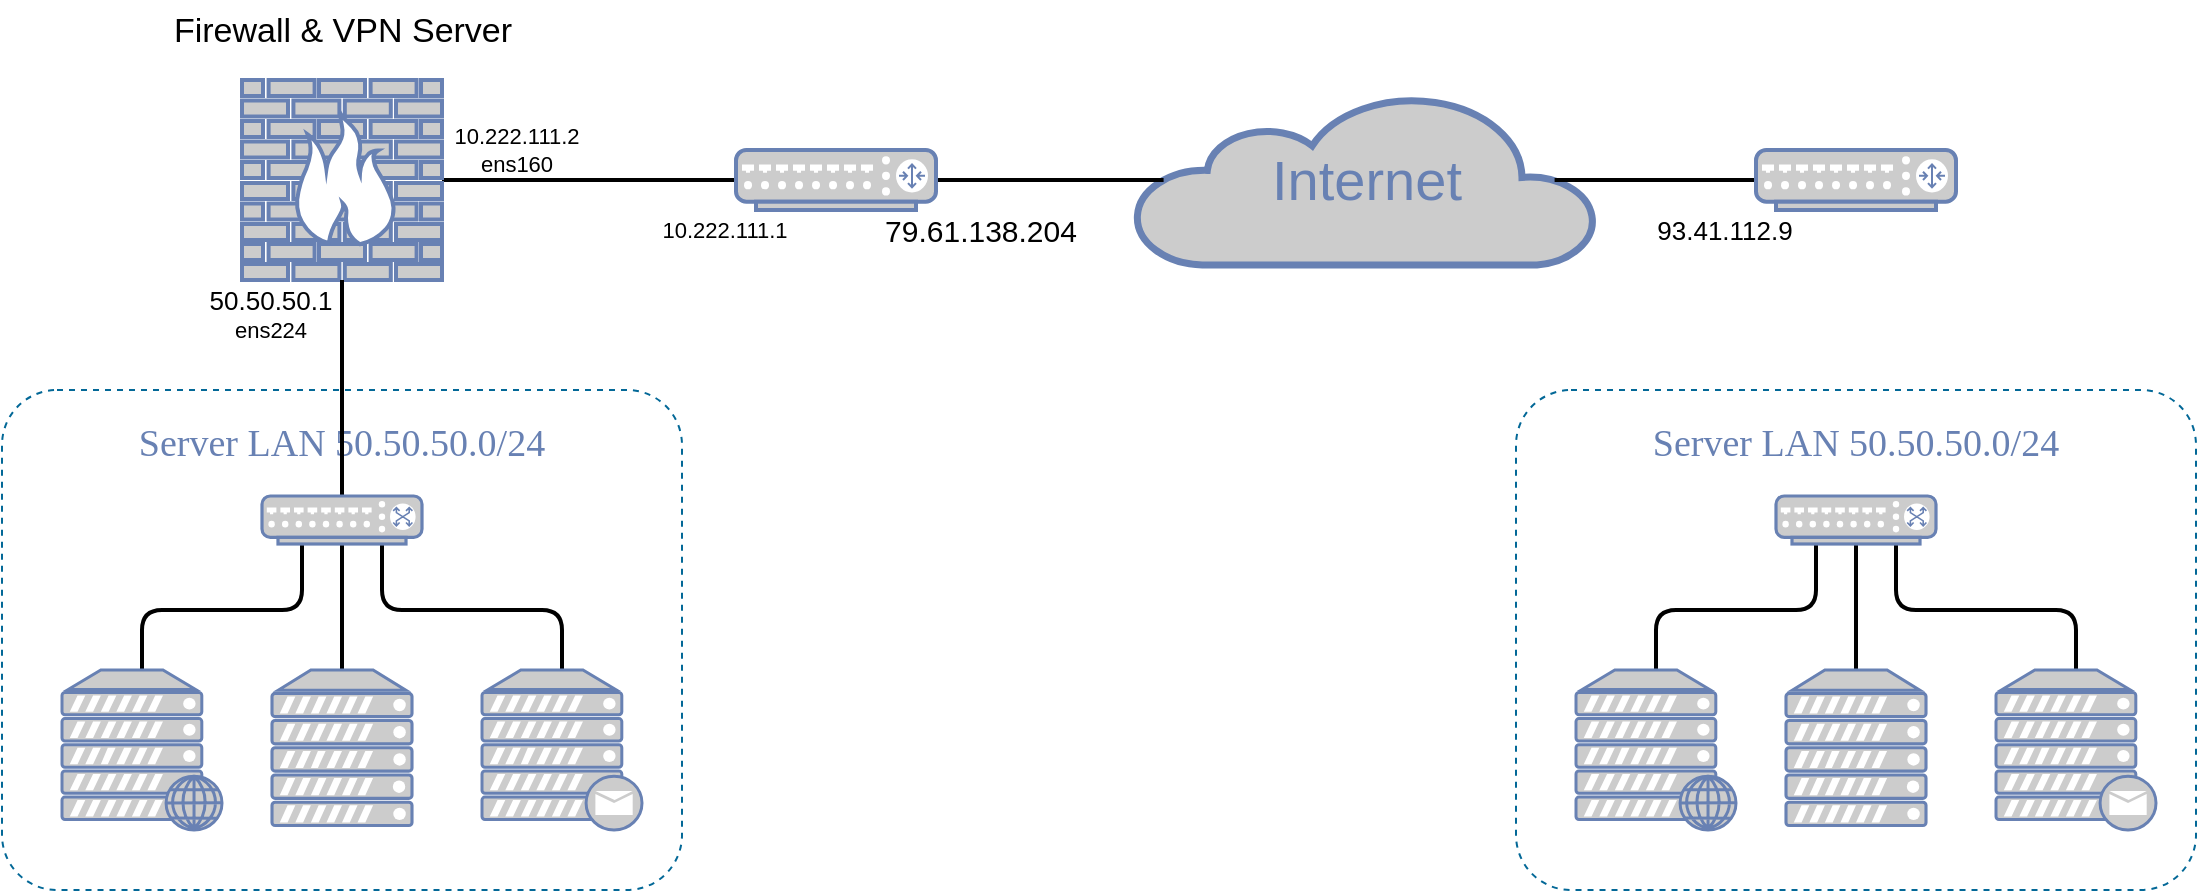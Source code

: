 <mxfile version="19.0.3" type="device"><diagram name="Page-1" id="bfe91b75-5d2c-26a0-9c1d-138518896778"><mxGraphModel dx="1584" dy="1426" grid="1" gridSize="10" guides="1" tooltips="1" connect="1" arrows="1" fold="1" page="1" pageScale="1" pageWidth="827" pageHeight="1169" background="none" math="0" shadow="0"><root><mxCell id="0"/><mxCell id="1" parent="0"/><mxCell id="7c3789c024ecab99-82" value="&lt;font style=&quot;font-size: 19px;&quot;&gt;Server LAN 50.50.50.0/24&lt;/font&gt;" style="rounded=1;whiteSpace=wrap;html=1;shadow=0;comic=0;strokeColor=#036897;strokeWidth=1;fillColor=none;fontFamily=Verdana;fontSize=28;fontColor=#6881B3;align=center;arcSize=11;verticalAlign=top;dashed=1;" parent="1" vertex="1"><mxGeometry x="433" y="300" width="340" height="250" as="geometry"/></mxCell><mxCell id="7c3789c024ecab99-55" style="edgeStyle=none;html=1;labelBackgroundColor=none;endArrow=none;endFill=0;strokeWidth=2;fontFamily=Verdana;fontSize=28;fontColor=#6881B3;" parent="1" source="7c3789c024ecab99-8" target="7c3789c024ecab99-54" edge="1"><mxGeometry relative="1" as="geometry"><mxPoint x="723" y="132.0" as="targetPoint"/></mxGeometry></mxCell><mxCell id="Cc0lR0YdZEJClh4eeQYr-13" value="10.222.111.2&lt;br&gt;ens160" style="edgeLabel;html=1;align=center;verticalAlign=middle;resizable=0;points=[];labelBackgroundColor=none;" vertex="1" connectable="0" parent="7c3789c024ecab99-55"><mxGeometry x="-0.667" y="3" relative="1" as="geometry"><mxPoint x="12" y="-12" as="offset"/></mxGeometry></mxCell><mxCell id="Cc0lR0YdZEJClh4eeQYr-14" value="&lt;font style=&quot;font-size: 11px;&quot;&gt;10.222.111.1&lt;/font&gt;" style="edgeLabel;html=1;align=center;verticalAlign=middle;resizable=0;points=[];" vertex="1" connectable="0" parent="7c3789c024ecab99-55"><mxGeometry x="0.73" y="-2" relative="1" as="geometry"><mxPoint x="14" y="23" as="offset"/></mxGeometry></mxCell><mxCell id="7c3789c024ecab99-53" value="Internet" style="html=1;fillColor=#CCCCCC;strokeColor=#6881B3;gradientColor=none;gradientDirection=north;strokeWidth=2;shape=mxgraph.networks.cloud;fontColor=#6881B3;rounded=0;shadow=0;comic=0;align=center;fontSize=28;" parent="1" vertex="1"><mxGeometry x="1000" y="152.5" width="230" height="85" as="geometry"/></mxCell><mxCell id="7c3789c024ecab99-8" value="" style="fontColor=#0066CC;verticalAlign=top;verticalLabelPosition=bottom;labelPosition=center;align=center;html=1;fillColor=#CCCCCC;strokeColor=#6881B3;gradientColor=none;gradientDirection=north;strokeWidth=2;shape=mxgraph.networks.firewall;rounded=0;shadow=0;comic=0;" parent="1" vertex="1"><mxGeometry x="553" y="145" width="100" height="100" as="geometry"/></mxCell><mxCell id="7c3789c024ecab99-56" style="edgeStyle=none;html=1;labelBackgroundColor=none;endArrow=none;endFill=0;strokeWidth=2;fontFamily=Verdana;fontSize=28;fontColor=#6881B3;entryX=0.06;entryY=0.5;entryDx=0;entryDy=0;entryPerimeter=0;" parent="1" source="7c3789c024ecab99-54" target="7c3789c024ecab99-53" edge="1"><mxGeometry relative="1" as="geometry"/></mxCell><mxCell id="7c3789c024ecab99-54" value="" style="fontColor=#0066CC;verticalAlign=top;verticalLabelPosition=bottom;labelPosition=center;align=center;html=1;fillColor=#CCCCCC;strokeColor=#6881B3;gradientColor=none;gradientDirection=north;strokeWidth=2;shape=mxgraph.networks.router;rounded=0;shadow=0;comic=0;" parent="1" vertex="1"><mxGeometry x="800" y="180" width="100" height="30" as="geometry"/></mxCell><mxCell id="7c3789c024ecab99-75" style="edgeStyle=orthogonalEdgeStyle;html=1;labelBackgroundColor=none;endArrow=none;endFill=0;strokeWidth=2;fontFamily=Verdana;fontSize=28;fontColor=#6881B3;entryX=0.5;entryY=1;entryDx=0;entryDy=0;entryPerimeter=0;" parent="1" source="Cc0lR0YdZEJClh4eeQYr-4" target="7c3789c024ecab99-8" edge="1"><mxGeometry relative="1" as="geometry"><mxPoint x="890" y="192" as="targetPoint"/><mxPoint x="341" y="191.577" as="sourcePoint"/></mxGeometry></mxCell><mxCell id="Cc0lR0YdZEJClh4eeQYr-12" value="&lt;font style=&quot;font-size: 13px;&quot;&gt;50.50.50.1&lt;/font&gt;&lt;br&gt;ens224" style="edgeLabel;html=1;align=center;verticalAlign=middle;resizable=0;points=[];labelBackgroundColor=none;" vertex="1" connectable="0" parent="7c3789c024ecab99-75"><mxGeometry x="0.684" y="-2" relative="1" as="geometry"><mxPoint x="-38" as="offset"/></mxGeometry></mxCell><mxCell id="Cc0lR0YdZEJClh4eeQYr-6" style="edgeStyle=orthogonalEdgeStyle;rounded=1;orthogonalLoop=1;jettySize=auto;html=1;labelBackgroundColor=none;endArrow=none;fontSize=28;fontFamily=Verdana;fontColor=#6881B3;endFill=0;strokeWidth=2;entryX=0.5;entryY=0;entryDx=0;entryDy=0;entryPerimeter=0;" edge="1" parent="1" source="Cc0lR0YdZEJClh4eeQYr-4" target="Cc0lR0YdZEJClh4eeQYr-5"><mxGeometry relative="1" as="geometry"><Array as="points"><mxPoint x="583" y="410"/><mxPoint x="503" y="410"/></Array></mxGeometry></mxCell><mxCell id="Cc0lR0YdZEJClh4eeQYr-9" style="edgeStyle=orthogonalEdgeStyle;rounded=1;orthogonalLoop=1;jettySize=auto;html=1;labelBackgroundColor=none;endArrow=none;fontSize=28;fontFamily=Verdana;fontColor=#6881B3;endFill=0;strokeWidth=2;entryX=0.5;entryY=0;entryDx=0;entryDy=0;entryPerimeter=0;" edge="1" parent="1" source="Cc0lR0YdZEJClh4eeQYr-4" target="Cc0lR0YdZEJClh4eeQYr-7"><mxGeometry relative="1" as="geometry"/></mxCell><mxCell id="Cc0lR0YdZEJClh4eeQYr-10" style="edgeStyle=orthogonalEdgeStyle;rounded=1;orthogonalLoop=1;jettySize=auto;html=1;labelBackgroundColor=none;endArrow=none;fontSize=28;fontFamily=Verdana;fontColor=#6881B3;endFill=0;strokeWidth=2;entryX=0.5;entryY=0;entryDx=0;entryDy=0;entryPerimeter=0;" edge="1" parent="1" source="Cc0lR0YdZEJClh4eeQYr-4" target="Cc0lR0YdZEJClh4eeQYr-8"><mxGeometry relative="1" as="geometry"><Array as="points"><mxPoint x="623" y="410"/><mxPoint x="713" y="410"/></Array></mxGeometry></mxCell><mxCell id="Cc0lR0YdZEJClh4eeQYr-4" value="" style="fontColor=#0066CC;verticalAlign=top;verticalLabelPosition=bottom;labelPosition=center;align=center;html=1;outlineConnect=0;fillColor=#CCCCCC;strokeColor=#6881B3;gradientColor=none;gradientDirection=north;strokeWidth=2;shape=mxgraph.networks.switch;aspect=fixed;" vertex="1" parent="1"><mxGeometry x="563" y="353" width="80" height="24" as="geometry"/></mxCell><mxCell id="Cc0lR0YdZEJClh4eeQYr-5" value="" style="fontColor=#0066CC;verticalAlign=top;verticalLabelPosition=bottom;labelPosition=center;align=center;html=1;outlineConnect=0;fillColor=#CCCCCC;strokeColor=#6881B3;gradientColor=none;gradientDirection=north;strokeWidth=2;shape=mxgraph.networks.web_server;aspect=fixed;" vertex="1" parent="1"><mxGeometry x="463" y="440" width="80" height="80" as="geometry"/></mxCell><mxCell id="Cc0lR0YdZEJClh4eeQYr-7" value="" style="fontColor=#0066CC;verticalAlign=top;verticalLabelPosition=bottom;labelPosition=center;align=center;html=1;outlineConnect=0;fillColor=#CCCCCC;strokeColor=#6881B3;gradientColor=none;gradientDirection=north;strokeWidth=2;shape=mxgraph.networks.server;aspect=fixed;" vertex="1" parent="1"><mxGeometry x="568" y="440" width="70" height="77.78" as="geometry"/></mxCell><mxCell id="Cc0lR0YdZEJClh4eeQYr-8" value="" style="fontColor=#0066CC;verticalAlign=top;verticalLabelPosition=bottom;labelPosition=center;align=center;html=1;outlineConnect=0;fillColor=#CCCCCC;strokeColor=#6881B3;gradientColor=none;gradientDirection=north;strokeWidth=2;shape=mxgraph.networks.mail_server;aspect=fixed;" vertex="1" parent="1"><mxGeometry x="673" y="440" width="80" height="80" as="geometry"/></mxCell><mxCell id="Cc0lR0YdZEJClh4eeQYr-15" value="&lt;font style=&quot;font-size: 15px;&quot;&gt;79.61.138.204&lt;/font&gt;" style="text;html=1;align=center;verticalAlign=middle;resizable=0;points=[];autosize=1;strokeColor=none;fillColor=none;" vertex="1" parent="1"><mxGeometry x="867" y="210" width="110" height="20" as="geometry"/></mxCell><mxCell id="Cc0lR0YdZEJClh4eeQYr-16" value="&lt;font style=&quot;font-size: 17px;&quot;&gt;Firewall &amp;amp; VPN Server&lt;/font&gt;" style="text;html=1;align=center;verticalAlign=middle;resizable=0;points=[];autosize=1;strokeColor=none;fillColor=none;fontSize=19;" vertex="1" parent="1"><mxGeometry x="513" y="105" width="180" height="30" as="geometry"/></mxCell><mxCell id="Cc0lR0YdZEJClh4eeQYr-18" style="edgeStyle=none;html=1;labelBackgroundColor=none;endArrow=none;endFill=0;strokeWidth=2;fontFamily=Verdana;fontSize=28;fontColor=#6881B3;entryX=0.91;entryY=0.5;entryDx=0;entryDy=0;entryPerimeter=0;" edge="1" parent="1" source="Cc0lR0YdZEJClh4eeQYr-19" target="7c3789c024ecab99-53"><mxGeometry relative="1" as="geometry"><mxPoint x="1523.8" y="195" as="targetPoint"/></mxGeometry></mxCell><mxCell id="Cc0lR0YdZEJClh4eeQYr-21" value="93.41.112.9" style="edgeLabel;html=1;align=center;verticalAlign=middle;resizable=0;points=[];fontSize=13;" vertex="1" connectable="0" parent="Cc0lR0YdZEJClh4eeQYr-18"><mxGeometry x="-0.682" y="1" relative="1" as="geometry"><mxPoint y="24" as="offset"/></mxGeometry></mxCell><mxCell id="Cc0lR0YdZEJClh4eeQYr-19" value="" style="fontColor=#0066CC;verticalAlign=top;verticalLabelPosition=bottom;labelPosition=center;align=center;html=1;fillColor=#CCCCCC;strokeColor=#6881B3;gradientColor=none;gradientDirection=north;strokeWidth=2;shape=mxgraph.networks.router;rounded=0;shadow=0;comic=0;" vertex="1" parent="1"><mxGeometry x="1310" y="180" width="100" height="30" as="geometry"/></mxCell><mxCell id="Cc0lR0YdZEJClh4eeQYr-22" value="&lt;font style=&quot;font-size: 19px;&quot;&gt;Server LAN 50.50.50.0/24&lt;/font&gt;" style="rounded=1;whiteSpace=wrap;html=1;shadow=0;comic=0;strokeColor=#036897;strokeWidth=1;fillColor=none;fontFamily=Verdana;fontSize=28;fontColor=#6881B3;align=center;arcSize=11;verticalAlign=top;dashed=1;" vertex="1" parent="1"><mxGeometry x="1190" y="300" width="340" height="250" as="geometry"/></mxCell><mxCell id="Cc0lR0YdZEJClh4eeQYr-23" style="edgeStyle=orthogonalEdgeStyle;rounded=1;orthogonalLoop=1;jettySize=auto;html=1;labelBackgroundColor=none;endArrow=none;fontSize=28;fontFamily=Verdana;fontColor=#6881B3;endFill=0;strokeWidth=2;entryX=0.5;entryY=0;entryDx=0;entryDy=0;entryPerimeter=0;" edge="1" parent="1" source="Cc0lR0YdZEJClh4eeQYr-26" target="Cc0lR0YdZEJClh4eeQYr-27"><mxGeometry relative="1" as="geometry"><Array as="points"><mxPoint x="1340" y="410"/><mxPoint x="1260" y="410"/></Array></mxGeometry></mxCell><mxCell id="Cc0lR0YdZEJClh4eeQYr-24" style="edgeStyle=orthogonalEdgeStyle;rounded=1;orthogonalLoop=1;jettySize=auto;html=1;labelBackgroundColor=none;endArrow=none;fontSize=28;fontFamily=Verdana;fontColor=#6881B3;endFill=0;strokeWidth=2;entryX=0.5;entryY=0;entryDx=0;entryDy=0;entryPerimeter=0;" edge="1" parent="1" source="Cc0lR0YdZEJClh4eeQYr-26" target="Cc0lR0YdZEJClh4eeQYr-28"><mxGeometry relative="1" as="geometry"/></mxCell><mxCell id="Cc0lR0YdZEJClh4eeQYr-25" style="edgeStyle=orthogonalEdgeStyle;rounded=1;orthogonalLoop=1;jettySize=auto;html=1;labelBackgroundColor=none;endArrow=none;fontSize=28;fontFamily=Verdana;fontColor=#6881B3;endFill=0;strokeWidth=2;entryX=0.5;entryY=0;entryDx=0;entryDy=0;entryPerimeter=0;" edge="1" parent="1" source="Cc0lR0YdZEJClh4eeQYr-26" target="Cc0lR0YdZEJClh4eeQYr-29"><mxGeometry relative="1" as="geometry"><Array as="points"><mxPoint x="1380" y="410"/><mxPoint x="1470" y="410"/></Array></mxGeometry></mxCell><mxCell id="Cc0lR0YdZEJClh4eeQYr-26" value="" style="fontColor=#0066CC;verticalAlign=top;verticalLabelPosition=bottom;labelPosition=center;align=center;html=1;outlineConnect=0;fillColor=#CCCCCC;strokeColor=#6881B3;gradientColor=none;gradientDirection=north;strokeWidth=2;shape=mxgraph.networks.switch;aspect=fixed;" vertex="1" parent="1"><mxGeometry x="1320" y="353" width="80" height="24" as="geometry"/></mxCell><mxCell id="Cc0lR0YdZEJClh4eeQYr-27" value="" style="fontColor=#0066CC;verticalAlign=top;verticalLabelPosition=bottom;labelPosition=center;align=center;html=1;outlineConnect=0;fillColor=#CCCCCC;strokeColor=#6881B3;gradientColor=none;gradientDirection=north;strokeWidth=2;shape=mxgraph.networks.web_server;aspect=fixed;" vertex="1" parent="1"><mxGeometry x="1220" y="440" width="80" height="80" as="geometry"/></mxCell><mxCell id="Cc0lR0YdZEJClh4eeQYr-28" value="" style="fontColor=#0066CC;verticalAlign=top;verticalLabelPosition=bottom;labelPosition=center;align=center;html=1;outlineConnect=0;fillColor=#CCCCCC;strokeColor=#6881B3;gradientColor=none;gradientDirection=north;strokeWidth=2;shape=mxgraph.networks.server;aspect=fixed;" vertex="1" parent="1"><mxGeometry x="1325" y="440" width="70" height="77.78" as="geometry"/></mxCell><mxCell id="Cc0lR0YdZEJClh4eeQYr-29" value="" style="fontColor=#0066CC;verticalAlign=top;verticalLabelPosition=bottom;labelPosition=center;align=center;html=1;outlineConnect=0;fillColor=#CCCCCC;strokeColor=#6881B3;gradientColor=none;gradientDirection=north;strokeWidth=2;shape=mxgraph.networks.mail_server;aspect=fixed;" vertex="1" parent="1"><mxGeometry x="1430" y="440" width="80" height="80" as="geometry"/></mxCell></root></mxGraphModel></diagram></mxfile>
